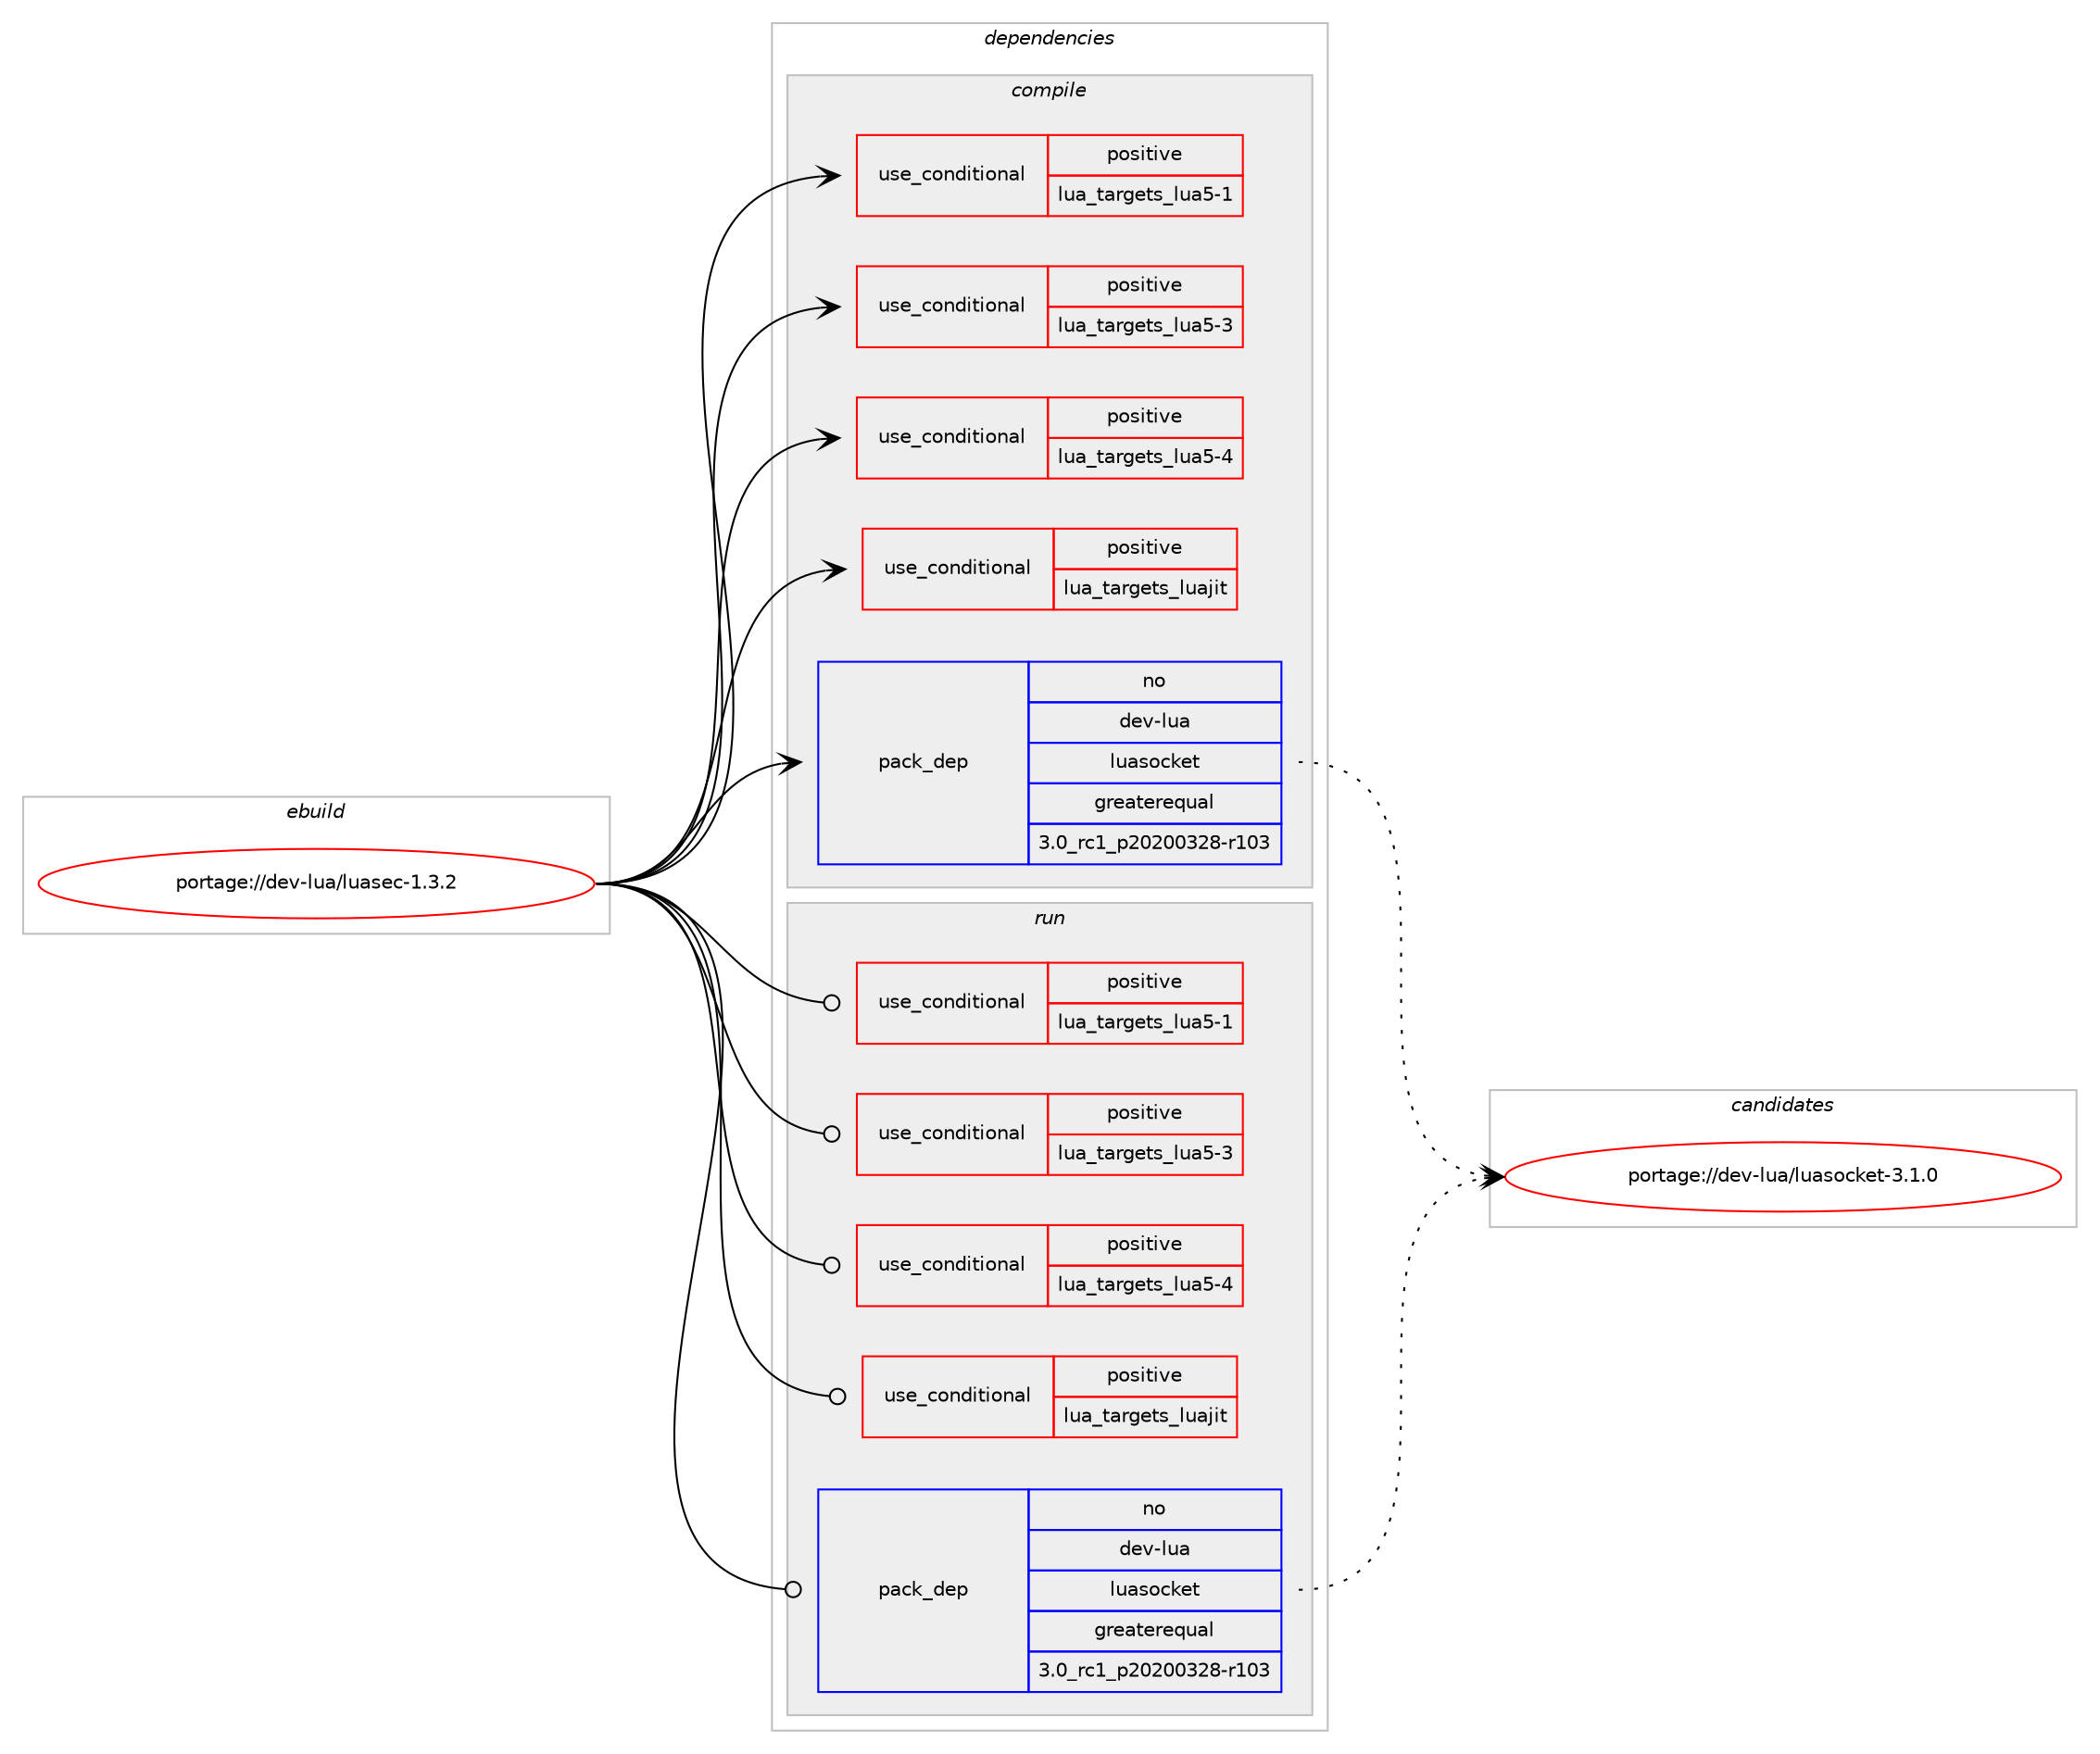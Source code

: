 digraph prolog {

# *************
# Graph options
# *************

newrank=true;
concentrate=true;
compound=true;
graph [rankdir=LR,fontname=Helvetica,fontsize=10,ranksep=1.5];#, ranksep=2.5, nodesep=0.2];
edge  [arrowhead=vee];
node  [fontname=Helvetica,fontsize=10];

# **********
# The ebuild
# **********

subgraph cluster_leftcol {
color=gray;
rank=same;
label=<<i>ebuild</i>>;
id [label="portage://dev-lua/luasec-1.3.2", color=red, width=4, href="../dev-lua/luasec-1.3.2.svg"];
}

# ****************
# The dependencies
# ****************

subgraph cluster_midcol {
color=gray;
label=<<i>dependencies</i>>;
subgraph cluster_compile {
fillcolor="#eeeeee";
style=filled;
label=<<i>compile</i>>;
subgraph cond28318 {
dependency59005 [label=<<TABLE BORDER="0" CELLBORDER="1" CELLSPACING="0" CELLPADDING="4"><TR><TD ROWSPAN="3" CELLPADDING="10">use_conditional</TD></TR><TR><TD>positive</TD></TR><TR><TD>lua_targets_lua5-1</TD></TR></TABLE>>, shape=none, color=red];
# *** BEGIN UNKNOWN DEPENDENCY TYPE (TODO) ***
# dependency59005 -> package_dependency(portage://dev-lua/luasec-1.3.2,install,no,dev-lang,lua,none,[,,],[slot(5.1)],[])
# *** END UNKNOWN DEPENDENCY TYPE (TODO) ***

}
id:e -> dependency59005:w [weight=20,style="solid",arrowhead="vee"];
subgraph cond28319 {
dependency59006 [label=<<TABLE BORDER="0" CELLBORDER="1" CELLSPACING="0" CELLPADDING="4"><TR><TD ROWSPAN="3" CELLPADDING="10">use_conditional</TD></TR><TR><TD>positive</TD></TR><TR><TD>lua_targets_lua5-3</TD></TR></TABLE>>, shape=none, color=red];
# *** BEGIN UNKNOWN DEPENDENCY TYPE (TODO) ***
# dependency59006 -> package_dependency(portage://dev-lua/luasec-1.3.2,install,no,dev-lang,lua,none,[,,],[slot(5.3)],[])
# *** END UNKNOWN DEPENDENCY TYPE (TODO) ***

}
id:e -> dependency59006:w [weight=20,style="solid",arrowhead="vee"];
subgraph cond28320 {
dependency59007 [label=<<TABLE BORDER="0" CELLBORDER="1" CELLSPACING="0" CELLPADDING="4"><TR><TD ROWSPAN="3" CELLPADDING="10">use_conditional</TD></TR><TR><TD>positive</TD></TR><TR><TD>lua_targets_lua5-4</TD></TR></TABLE>>, shape=none, color=red];
# *** BEGIN UNKNOWN DEPENDENCY TYPE (TODO) ***
# dependency59007 -> package_dependency(portage://dev-lua/luasec-1.3.2,install,no,dev-lang,lua,none,[,,],[slot(5.4)],[])
# *** END UNKNOWN DEPENDENCY TYPE (TODO) ***

}
id:e -> dependency59007:w [weight=20,style="solid",arrowhead="vee"];
subgraph cond28321 {
dependency59008 [label=<<TABLE BORDER="0" CELLBORDER="1" CELLSPACING="0" CELLPADDING="4"><TR><TD ROWSPAN="3" CELLPADDING="10">use_conditional</TD></TR><TR><TD>positive</TD></TR><TR><TD>lua_targets_luajit</TD></TR></TABLE>>, shape=none, color=red];
# *** BEGIN UNKNOWN DEPENDENCY TYPE (TODO) ***
# dependency59008 -> package_dependency(portage://dev-lua/luasec-1.3.2,install,no,dev-lang,luajit,none,[,,],any_same_slot,[])
# *** END UNKNOWN DEPENDENCY TYPE (TODO) ***

}
id:e -> dependency59008:w [weight=20,style="solid",arrowhead="vee"];
# *** BEGIN UNKNOWN DEPENDENCY TYPE (TODO) ***
# id -> package_dependency(portage://dev-lua/luasec-1.3.2,install,no,dev-libs,openssl,none,[,,],[slot(0),equal],[])
# *** END UNKNOWN DEPENDENCY TYPE (TODO) ***

subgraph pack29523 {
dependency59009 [label=<<TABLE BORDER="0" CELLBORDER="1" CELLSPACING="0" CELLPADDING="4" WIDTH="220"><TR><TD ROWSPAN="6" CELLPADDING="30">pack_dep</TD></TR><TR><TD WIDTH="110">no</TD></TR><TR><TD>dev-lua</TD></TR><TR><TD>luasocket</TD></TR><TR><TD>greaterequal</TD></TR><TR><TD>3.0_rc1_p20200328-r103</TD></TR></TABLE>>, shape=none, color=blue];
}
id:e -> dependency59009:w [weight=20,style="solid",arrowhead="vee"];
}
subgraph cluster_compileandrun {
fillcolor="#eeeeee";
style=filled;
label=<<i>compile and run</i>>;
}
subgraph cluster_run {
fillcolor="#eeeeee";
style=filled;
label=<<i>run</i>>;
subgraph cond28322 {
dependency59010 [label=<<TABLE BORDER="0" CELLBORDER="1" CELLSPACING="0" CELLPADDING="4"><TR><TD ROWSPAN="3" CELLPADDING="10">use_conditional</TD></TR><TR><TD>positive</TD></TR><TR><TD>lua_targets_lua5-1</TD></TR></TABLE>>, shape=none, color=red];
# *** BEGIN UNKNOWN DEPENDENCY TYPE (TODO) ***
# dependency59010 -> package_dependency(portage://dev-lua/luasec-1.3.2,run,no,dev-lang,lua,none,[,,],[slot(5.1)],[])
# *** END UNKNOWN DEPENDENCY TYPE (TODO) ***

}
id:e -> dependency59010:w [weight=20,style="solid",arrowhead="odot"];
subgraph cond28323 {
dependency59011 [label=<<TABLE BORDER="0" CELLBORDER="1" CELLSPACING="0" CELLPADDING="4"><TR><TD ROWSPAN="3" CELLPADDING="10">use_conditional</TD></TR><TR><TD>positive</TD></TR><TR><TD>lua_targets_lua5-3</TD></TR></TABLE>>, shape=none, color=red];
# *** BEGIN UNKNOWN DEPENDENCY TYPE (TODO) ***
# dependency59011 -> package_dependency(portage://dev-lua/luasec-1.3.2,run,no,dev-lang,lua,none,[,,],[slot(5.3)],[])
# *** END UNKNOWN DEPENDENCY TYPE (TODO) ***

}
id:e -> dependency59011:w [weight=20,style="solid",arrowhead="odot"];
subgraph cond28324 {
dependency59012 [label=<<TABLE BORDER="0" CELLBORDER="1" CELLSPACING="0" CELLPADDING="4"><TR><TD ROWSPAN="3" CELLPADDING="10">use_conditional</TD></TR><TR><TD>positive</TD></TR><TR><TD>lua_targets_lua5-4</TD></TR></TABLE>>, shape=none, color=red];
# *** BEGIN UNKNOWN DEPENDENCY TYPE (TODO) ***
# dependency59012 -> package_dependency(portage://dev-lua/luasec-1.3.2,run,no,dev-lang,lua,none,[,,],[slot(5.4)],[])
# *** END UNKNOWN DEPENDENCY TYPE (TODO) ***

}
id:e -> dependency59012:w [weight=20,style="solid",arrowhead="odot"];
subgraph cond28325 {
dependency59013 [label=<<TABLE BORDER="0" CELLBORDER="1" CELLSPACING="0" CELLPADDING="4"><TR><TD ROWSPAN="3" CELLPADDING="10">use_conditional</TD></TR><TR><TD>positive</TD></TR><TR><TD>lua_targets_luajit</TD></TR></TABLE>>, shape=none, color=red];
# *** BEGIN UNKNOWN DEPENDENCY TYPE (TODO) ***
# dependency59013 -> package_dependency(portage://dev-lua/luasec-1.3.2,run,no,dev-lang,luajit,none,[,,],any_same_slot,[])
# *** END UNKNOWN DEPENDENCY TYPE (TODO) ***

}
id:e -> dependency59013:w [weight=20,style="solid",arrowhead="odot"];
# *** BEGIN UNKNOWN DEPENDENCY TYPE (TODO) ***
# id -> package_dependency(portage://dev-lua/luasec-1.3.2,run,no,dev-libs,openssl,none,[,,],[slot(0),equal],[])
# *** END UNKNOWN DEPENDENCY TYPE (TODO) ***

subgraph pack29524 {
dependency59014 [label=<<TABLE BORDER="0" CELLBORDER="1" CELLSPACING="0" CELLPADDING="4" WIDTH="220"><TR><TD ROWSPAN="6" CELLPADDING="30">pack_dep</TD></TR><TR><TD WIDTH="110">no</TD></TR><TR><TD>dev-lua</TD></TR><TR><TD>luasocket</TD></TR><TR><TD>greaterequal</TD></TR><TR><TD>3.0_rc1_p20200328-r103</TD></TR></TABLE>>, shape=none, color=blue];
}
id:e -> dependency59014:w [weight=20,style="solid",arrowhead="odot"];
}
}

# **************
# The candidates
# **************

subgraph cluster_choices {
rank=same;
color=gray;
label=<<i>candidates</i>>;

subgraph choice29523 {
color=black;
nodesep=1;
choice1001011184510811797471081179711511199107101116455146494648 [label="portage://dev-lua/luasocket-3.1.0", color=red, width=4,href="../dev-lua/luasocket-3.1.0.svg"];
dependency59009:e -> choice1001011184510811797471081179711511199107101116455146494648:w [style=dotted,weight="100"];
}
subgraph choice29524 {
color=black;
nodesep=1;
choice1001011184510811797471081179711511199107101116455146494648 [label="portage://dev-lua/luasocket-3.1.0", color=red, width=4,href="../dev-lua/luasocket-3.1.0.svg"];
dependency59014:e -> choice1001011184510811797471081179711511199107101116455146494648:w [style=dotted,weight="100"];
}
}

}
